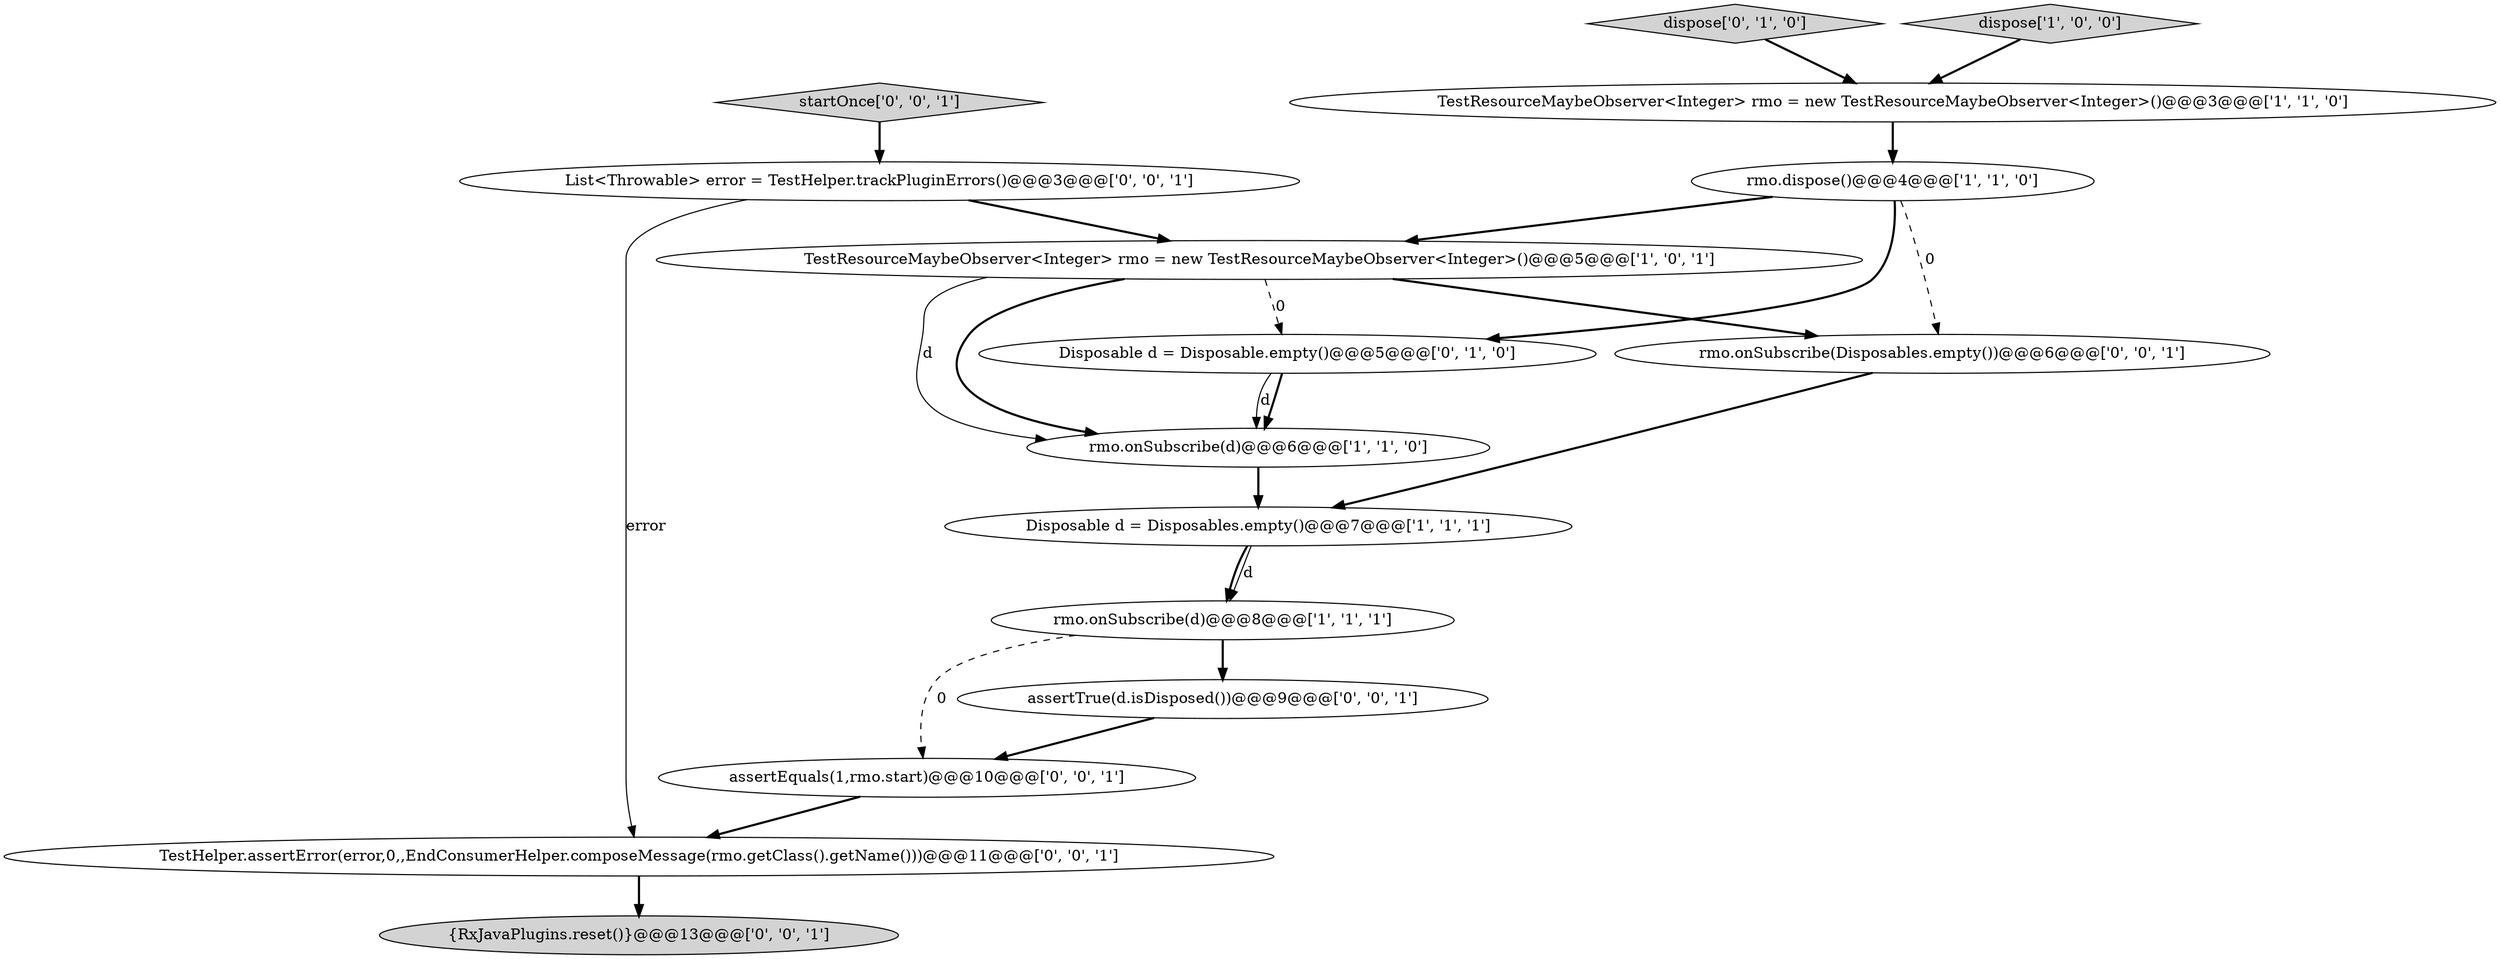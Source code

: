 digraph {
8 [style = filled, label = "dispose['0', '1', '0']", fillcolor = lightgray, shape = diamond image = "AAA0AAABBB2BBB"];
2 [style = filled, label = "rmo.onSubscribe(d)@@@6@@@['1', '1', '0']", fillcolor = white, shape = ellipse image = "AAA0AAABBB1BBB"];
3 [style = filled, label = "rmo.onSubscribe(d)@@@8@@@['1', '1', '1']", fillcolor = white, shape = ellipse image = "AAA0AAABBB1BBB"];
10 [style = filled, label = "rmo.onSubscribe(Disposables.empty())@@@6@@@['0', '0', '1']", fillcolor = white, shape = ellipse image = "AAA0AAABBB3BBB"];
11 [style = filled, label = "{RxJavaPlugins.reset()}@@@13@@@['0', '0', '1']", fillcolor = lightgray, shape = ellipse image = "AAA0AAABBB3BBB"];
12 [style = filled, label = "assertTrue(d.isDisposed())@@@9@@@['0', '0', '1']", fillcolor = white, shape = ellipse image = "AAA0AAABBB3BBB"];
7 [style = filled, label = "Disposable d = Disposable.empty()@@@5@@@['0', '1', '0']", fillcolor = white, shape = ellipse image = "AAA1AAABBB2BBB"];
4 [style = filled, label = "TestResourceMaybeObserver<Integer> rmo = new TestResourceMaybeObserver<Integer>()@@@3@@@['1', '1', '0']", fillcolor = white, shape = ellipse image = "AAA0AAABBB1BBB"];
1 [style = filled, label = "TestResourceMaybeObserver<Integer> rmo = new TestResourceMaybeObserver<Integer>()@@@5@@@['1', '0', '1']", fillcolor = white, shape = ellipse image = "AAA0AAABBB1BBB"];
13 [style = filled, label = "TestHelper.assertError(error,0,,EndConsumerHelper.composeMessage(rmo.getClass().getName()))@@@11@@@['0', '0', '1']", fillcolor = white, shape = ellipse image = "AAA0AAABBB3BBB"];
6 [style = filled, label = "rmo.dispose()@@@4@@@['1', '1', '0']", fillcolor = white, shape = ellipse image = "AAA0AAABBB1BBB"];
0 [style = filled, label = "dispose['1', '0', '0']", fillcolor = lightgray, shape = diamond image = "AAA0AAABBB1BBB"];
14 [style = filled, label = "List<Throwable> error = TestHelper.trackPluginErrors()@@@3@@@['0', '0', '1']", fillcolor = white, shape = ellipse image = "AAA0AAABBB3BBB"];
15 [style = filled, label = "startOnce['0', '0', '1']", fillcolor = lightgray, shape = diamond image = "AAA0AAABBB3BBB"];
9 [style = filled, label = "assertEquals(1,rmo.start)@@@10@@@['0', '0', '1']", fillcolor = white, shape = ellipse image = "AAA0AAABBB3BBB"];
5 [style = filled, label = "Disposable d = Disposables.empty()@@@7@@@['1', '1', '1']", fillcolor = white, shape = ellipse image = "AAA0AAABBB1BBB"];
4->6 [style = bold, label=""];
0->4 [style = bold, label=""];
1->10 [style = bold, label=""];
8->4 [style = bold, label=""];
14->13 [style = solid, label="error"];
2->5 [style = bold, label=""];
9->13 [style = bold, label=""];
14->1 [style = bold, label=""];
7->2 [style = solid, label="d"];
12->9 [style = bold, label=""];
1->7 [style = dashed, label="0"];
13->11 [style = bold, label=""];
1->2 [style = solid, label="d"];
3->12 [style = bold, label=""];
15->14 [style = bold, label=""];
5->3 [style = bold, label=""];
6->7 [style = bold, label=""];
6->10 [style = dashed, label="0"];
6->1 [style = bold, label=""];
1->2 [style = bold, label=""];
10->5 [style = bold, label=""];
3->9 [style = dashed, label="0"];
5->3 [style = solid, label="d"];
7->2 [style = bold, label=""];
}
